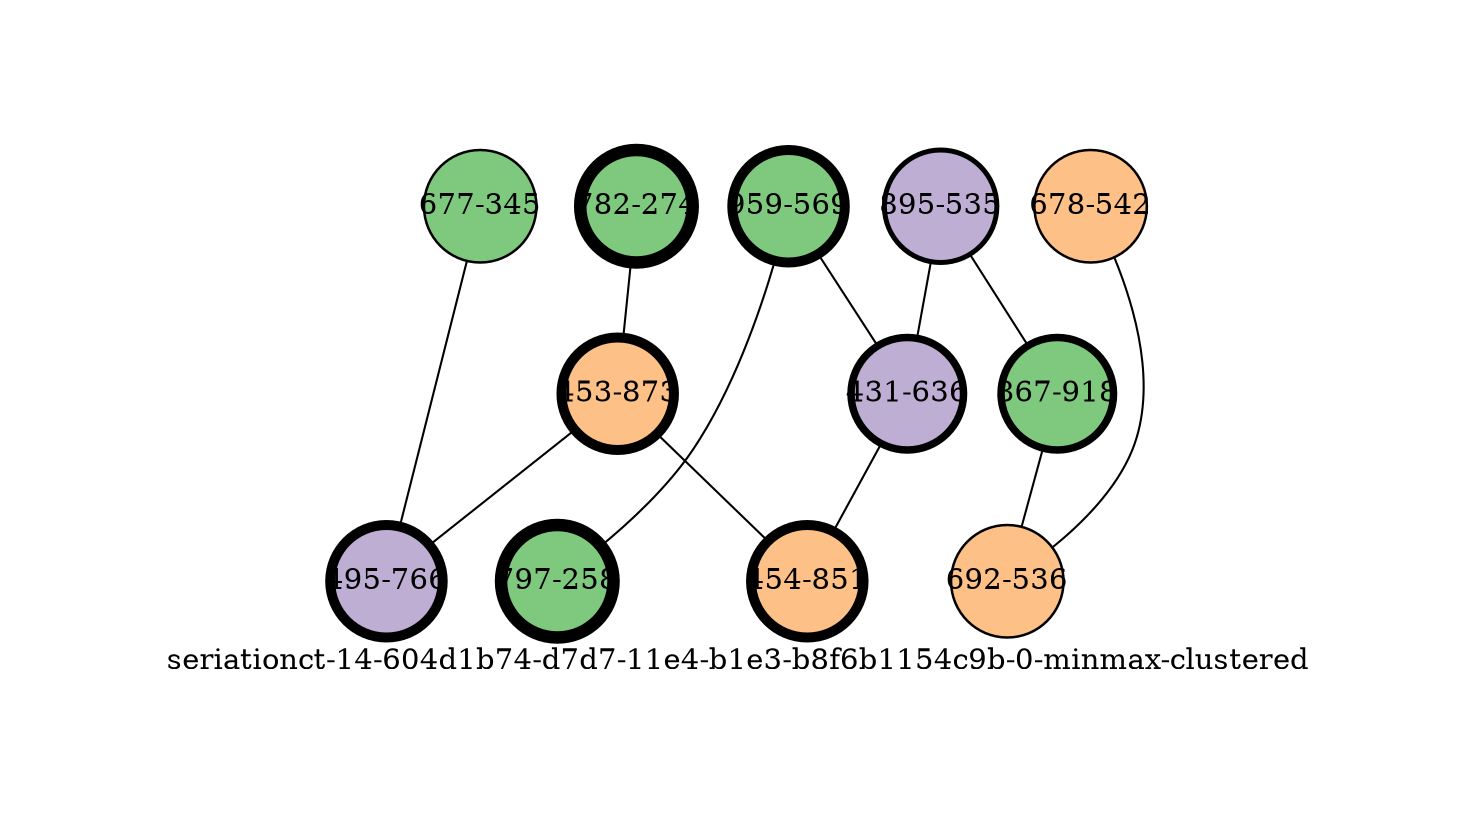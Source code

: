 strict graph "seriationct-14-604d1b74-d7d7-11e4-b1e3-b8f6b1154c9b-0-minmax-clustered" {
labelloc=b;
ratio=auto;
pad="1.0";
label="seriationct-14-604d1b74-d7d7-11e4-b1e3-b8f6b1154c9b-0-minmax-clustered";
node [width="0.75", style=filled, fixedsize=true, height="0.75", shape=circle, label=""];
0 [xCoordinate="274.0", appears_in_slice=5, yCoordinate="782.0", colorscheme=accent5, short_label="782-274", label="782-274", cluster_id=0, fillcolor=1, size="500.0", id=0, penwidth="6.0"];
1 [xCoordinate="535.0", appears_in_slice=2, yCoordinate="895.0", colorscheme=accent5, short_label="895-535", label="895-535", cluster_id=1, fillcolor=2, size="500.0", id=1, penwidth="2.4"];
2 [xCoordinate="569.0", appears_in_slice=4, yCoordinate="959.0", colorscheme=accent5, short_label="959-569", label="959-569", cluster_id=0, fillcolor=1, size="500.0", id=2, penwidth="4.8"];
3 [xCoordinate="345.0", appears_in_slice=1, yCoordinate="677.0", colorscheme=accent5, short_label="677-345", label="677-345", cluster_id=0, fillcolor=1, size="500.0", id=3, penwidth="1.2"];
4 [xCoordinate="918.0", appears_in_slice=3, yCoordinate="867.0", colorscheme=accent5, short_label="867-918", label="867-918", cluster_id=0, fillcolor=1, size="500.0", id=4, penwidth="3.6"];
5 [xCoordinate="873.0", appears_in_slice=4, yCoordinate="453.0", colorscheme=accent5, short_label="453-873", label="453-873", cluster_id=2, fillcolor=3, size="500.0", id=5, penwidth="4.8"];
6 [xCoordinate="542.0", appears_in_slice=1, yCoordinate="678.0", colorscheme=accent5, short_label="678-542", label="678-542", cluster_id=2, fillcolor=3, size="500.0", id=6, penwidth="1.2"];
7 [xCoordinate="766.0", appears_in_slice=4, yCoordinate="495.0", colorscheme=accent5, short_label="495-766", label="495-766", cluster_id=1, fillcolor=2, size="500.0", id=7, penwidth="4.8"];
8 [xCoordinate="536.0", appears_in_slice=1, yCoordinate="692.0", colorscheme=accent5, short_label="692-536", label="692-536", cluster_id=2, fillcolor=3, size="500.0", id=8, penwidth="1.2"];
9 [xCoordinate="258.0", appears_in_slice=5, yCoordinate="797.0", colorscheme=accent5, short_label="797-258", label="797-258", cluster_id=0, fillcolor=1, size="500.0", id=9, penwidth="6.0"];
10 [xCoordinate="636.0", appears_in_slice=3, yCoordinate="431.0", colorscheme=accent5, short_label="431-636", label="431-636", cluster_id=1, fillcolor=2, size="500.0", id=10, penwidth="3.6"];
11 [xCoordinate="851.0", appears_in_slice=4, yCoordinate="454.0", colorscheme=accent5, short_label="454-851", label="454-851", cluster_id=2, fillcolor=3, size="500.0", id=11, penwidth="4.8"];
0 -- 5  [inverseweight="2.80597929042", weight="0.356381817718"];
1 -- 10  [inverseweight="9.40554413305", weight="0.10632027088"];
1 -- 4  [inverseweight="2.48041995279", weight="0.403157537447"];
2 -- 9  [inverseweight="2.81530460457", weight="0.355201351349"];
2 -- 10  [inverseweight="6.02891163612", weight="0.165867416933"];
3 -- 7  [inverseweight="1.96461000194", weight="0.509006876181"];
4 -- 8  [inverseweight="2.57124638671", weight="0.388916443468"];
5 -- 11  [inverseweight="35.3553390593", weight="0.0282842712475"];
5 -- 7  [inverseweight="2.1763416984", weight="0.4594866701"];
6 -- 8  [inverseweight="16.0706086633", weight="0.0622253967444"];
10 -- 11  [inverseweight="16.4310194975", weight="0.0608604962188"];
}
